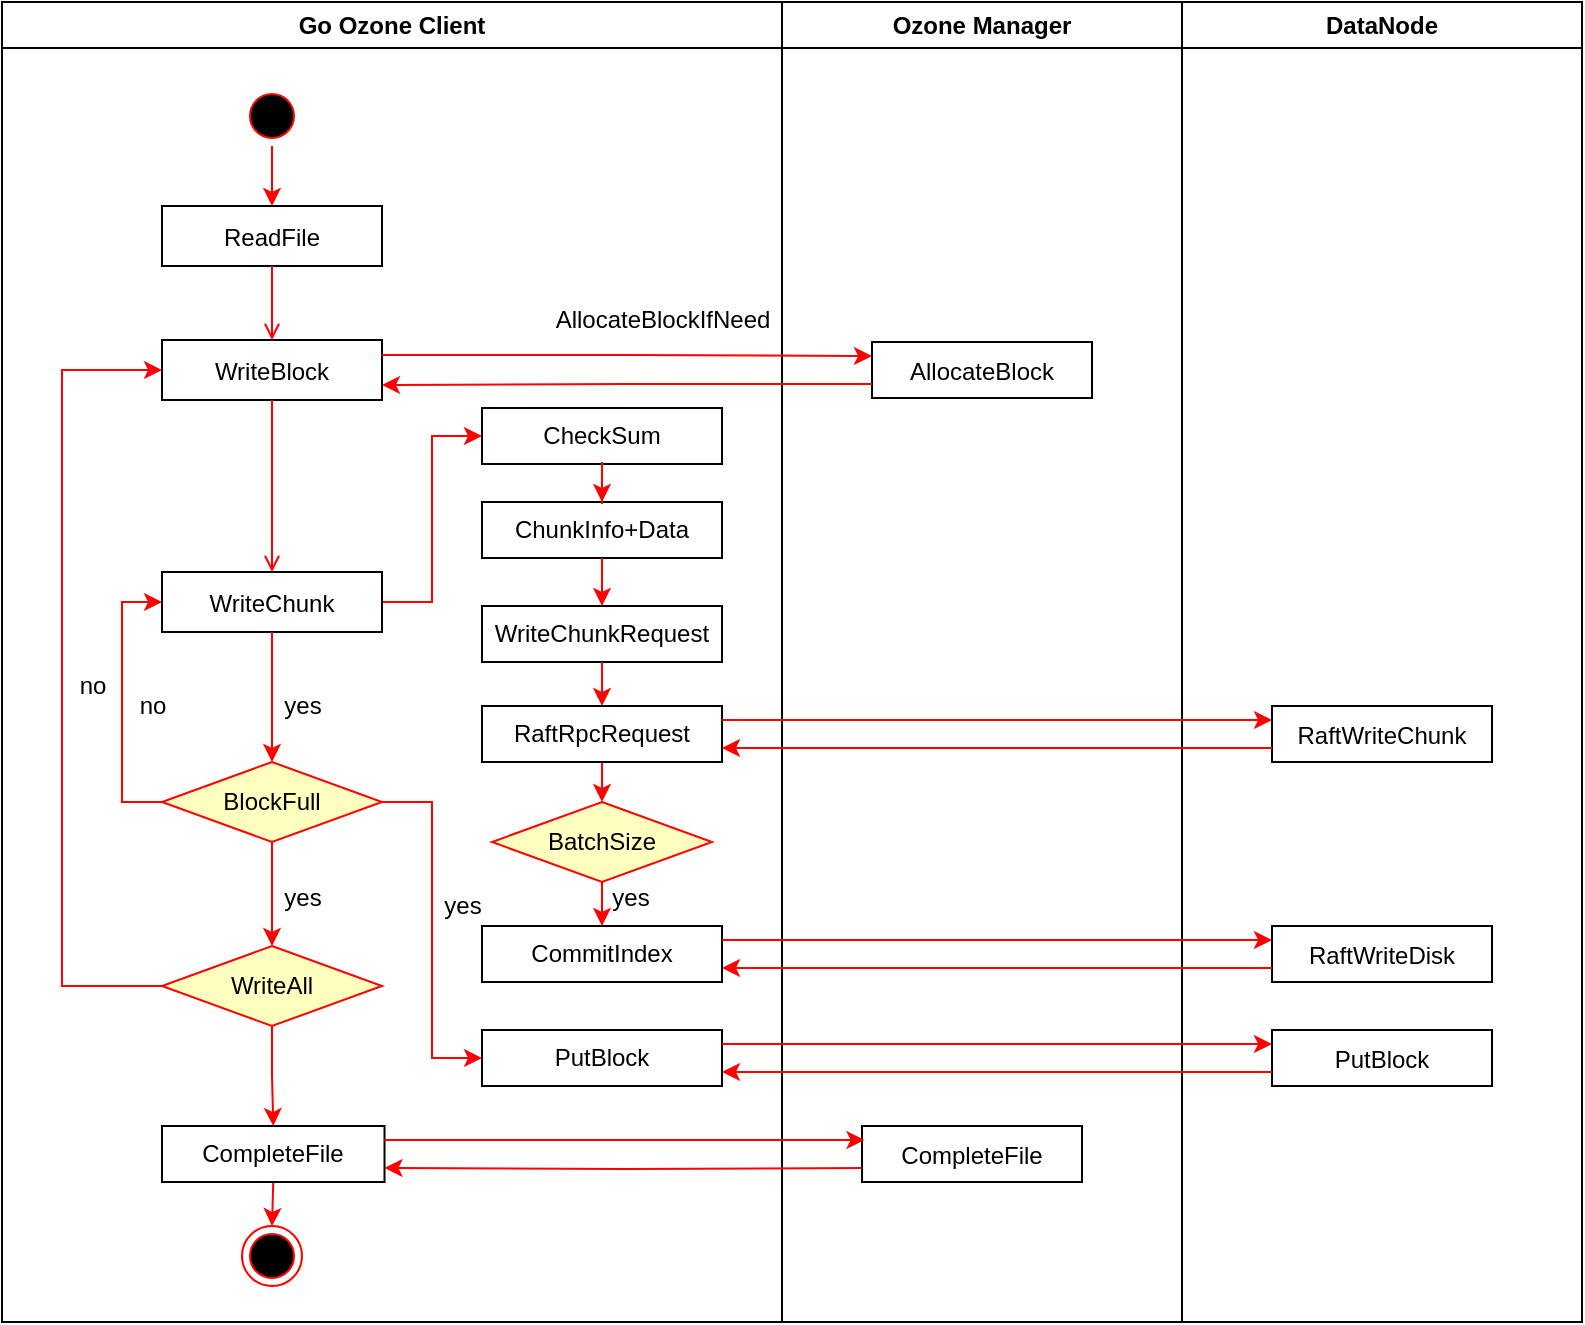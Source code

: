 <mxfile version="14.4.7" type="github">
  <diagram name="Page-1" id="e7e014a7-5840-1c2e-5031-d8a46d1fe8dd">
    <mxGraphModel dx="946" dy="572" grid="1" gridSize="10" guides="1" tooltips="1" connect="1" arrows="1" fold="1" page="1" pageScale="1" pageWidth="1169" pageHeight="826" background="#ffffff" math="0" shadow="0">
      <root>
        <mxCell id="0" />
        <mxCell id="1" parent="0" />
        <mxCell id="3" value="Ozone Manager" style="swimlane;whiteSpace=wrap" parent="1" vertex="1">
          <mxGeometry x="510" y="128" width="200" height="660" as="geometry" />
        </mxCell>
        <mxCell id="15" value="AllocateBlock" style="" parent="3" vertex="1">
          <mxGeometry x="45" y="170" width="110" height="28" as="geometry" />
        </mxCell>
        <mxCell id="2" value="Go Ozone Client" style="swimlane;whiteSpace=wrap" parent="3" vertex="1">
          <mxGeometry x="-390" width="390" height="660" as="geometry" />
        </mxCell>
        <mxCell id="Hb1o-aAh4JWjioTGs-aV-61" style="edgeStyle=orthogonalEdgeStyle;rounded=0;orthogonalLoop=1;jettySize=auto;html=1;exitX=0.5;exitY=1;exitDx=0;exitDy=0;entryX=0.5;entryY=0;entryDx=0;entryDy=0;strokeColor=#FF0000;" edge="1" parent="2" source="5" target="7">
          <mxGeometry relative="1" as="geometry" />
        </mxCell>
        <mxCell id="5" value="" style="ellipse;shape=startState;fillColor=#000000;strokeColor=#ff0000;" parent="2" vertex="1">
          <mxGeometry x="120" y="42" width="30" height="30" as="geometry" />
        </mxCell>
        <mxCell id="7" value="ReadFile" style="" parent="2" vertex="1">
          <mxGeometry x="80" y="102" width="110" height="30" as="geometry" />
        </mxCell>
        <mxCell id="8" value="WriteBlock" style="" parent="2" vertex="1">
          <mxGeometry x="80" y="169" width="110" height="30" as="geometry" />
        </mxCell>
        <mxCell id="9" value="" style="endArrow=open;strokeColor=#FF0000;endFill=1;rounded=0" parent="2" source="7" target="8" edge="1">
          <mxGeometry relative="1" as="geometry" />
        </mxCell>
        <mxCell id="Hb1o-aAh4JWjioTGs-aV-103" style="edgeStyle=orthogonalEdgeStyle;rounded=0;orthogonalLoop=1;jettySize=auto;html=1;exitX=1;exitY=0.5;exitDx=0;exitDy=0;entryX=0;entryY=0.5;entryDx=0;entryDy=0;strokeColor=#FF0000;" edge="1" parent="2" source="10" target="Hb1o-aAh4JWjioTGs-aV-71">
          <mxGeometry relative="1" as="geometry" />
        </mxCell>
        <mxCell id="10" value="WriteChunk" style="" parent="2" vertex="1">
          <mxGeometry x="80" y="285" width="110" height="30" as="geometry" />
        </mxCell>
        <mxCell id="11" value="" style="endArrow=open;strokeColor=#FF0000;endFill=1;rounded=0" parent="2" source="8" target="10" edge="1">
          <mxGeometry relative="1" as="geometry" />
        </mxCell>
        <mxCell id="Hb1o-aAh4JWjioTGs-aV-48" style="edgeStyle=orthogonalEdgeStyle;rounded=0;orthogonalLoop=1;jettySize=auto;html=1;exitX=0;exitY=0.5;exitDx=0;exitDy=0;entryX=0;entryY=0.5;entryDx=0;entryDy=0;strokeColor=#FF0000;" edge="1" parent="2" source="Hb1o-aAh4JWjioTGs-aV-41" target="10">
          <mxGeometry relative="1" as="geometry" />
        </mxCell>
        <mxCell id="Hb1o-aAh4JWjioTGs-aV-52" style="edgeStyle=orthogonalEdgeStyle;rounded=0;orthogonalLoop=1;jettySize=auto;html=1;exitX=0.5;exitY=1;exitDx=0;exitDy=0;entryX=0.5;entryY=0;entryDx=0;entryDy=0;strokeColor=#FF0000;" edge="1" parent="2" source="Hb1o-aAh4JWjioTGs-aV-41" target="Hb1o-aAh4JWjioTGs-aV-50">
          <mxGeometry relative="1" as="geometry" />
        </mxCell>
        <mxCell id="Hb1o-aAh4JWjioTGs-aV-41" value="BlockFull" style="rhombus;whiteSpace=wrap;html=1;strokeColor=#FF0000;fillColor=#FFFFC0;" vertex="1" parent="2">
          <mxGeometry x="80" y="380" width="110" height="40" as="geometry" />
        </mxCell>
        <mxCell id="Hb1o-aAh4JWjioTGs-aV-42" value="" style="edgeStyle=orthogonalEdgeStyle;rounded=0;orthogonalLoop=1;jettySize=auto;html=1;strokeColor=#FF0000;" edge="1" parent="2" source="10" target="Hb1o-aAh4JWjioTGs-aV-41">
          <mxGeometry relative="1" as="geometry" />
        </mxCell>
        <mxCell id="Hb1o-aAh4JWjioTGs-aV-45" value="AllocateBlockIfNeed" style="text;html=1;align=center;verticalAlign=middle;resizable=0;points=[];autosize=1;" vertex="1" parent="2">
          <mxGeometry x="270" y="149" width="120" height="20" as="geometry" />
        </mxCell>
        <mxCell id="Hb1o-aAh4JWjioTGs-aV-54" style="edgeStyle=orthogonalEdgeStyle;rounded=0;orthogonalLoop=1;jettySize=auto;html=1;exitX=0;exitY=0.5;exitDx=0;exitDy=0;strokeColor=#FF0000;" edge="1" parent="2" source="Hb1o-aAh4JWjioTGs-aV-50">
          <mxGeometry relative="1" as="geometry">
            <mxPoint x="80" y="184" as="targetPoint" />
            <Array as="points">
              <mxPoint x="30" y="492" />
              <mxPoint x="30" y="184" />
              <mxPoint x="80" y="184" />
            </Array>
          </mxGeometry>
        </mxCell>
        <mxCell id="Hb1o-aAh4JWjioTGs-aV-50" value="WriteAll" style="rhombus;whiteSpace=wrap;html=1;strokeColor=#FF0000;fillColor=#FFFFC0;" vertex="1" parent="2">
          <mxGeometry x="80" y="472" width="110" height="40" as="geometry" />
        </mxCell>
        <mxCell id="Hb1o-aAh4JWjioTGs-aV-53" value="yes" style="text;html=1;align=center;verticalAlign=middle;resizable=0;points=[];autosize=1;" vertex="1" parent="2">
          <mxGeometry x="135" y="342" width="30" height="20" as="geometry" />
        </mxCell>
        <mxCell id="Hb1o-aAh4JWjioTGs-aV-49" value="no" style="text;html=1;align=center;verticalAlign=middle;resizable=0;points=[];autosize=1;" vertex="1" parent="2">
          <mxGeometry x="60" y="342" width="30" height="20" as="geometry" />
        </mxCell>
        <mxCell id="Hb1o-aAh4JWjioTGs-aV-67" style="edgeStyle=orthogonalEdgeStyle;rounded=0;orthogonalLoop=1;jettySize=auto;html=1;exitX=0.5;exitY=1;exitDx=0;exitDy=0;entryX=0.5;entryY=0;entryDx=0;entryDy=0;strokeColor=#FF0000;" edge="1" parent="2" source="Hb1o-aAh4JWjioTGs-aV-63" target="Hb1o-aAh4JWjioTGs-aV-66">
          <mxGeometry relative="1" as="geometry" />
        </mxCell>
        <mxCell id="Hb1o-aAh4JWjioTGs-aV-63" value="CompleteFile" style="whiteSpace=wrap;html=1;fillColor=#FFFFFF;" vertex="1" parent="2">
          <mxGeometry x="80" y="562" width="111.25" height="28" as="geometry" />
        </mxCell>
        <mxCell id="Hb1o-aAh4JWjioTGs-aV-64" value="" style="edgeStyle=orthogonalEdgeStyle;rounded=0;orthogonalLoop=1;jettySize=auto;html=1;strokeColor=#FF0000;" edge="1" parent="2" source="Hb1o-aAh4JWjioTGs-aV-50" target="Hb1o-aAh4JWjioTGs-aV-63">
          <mxGeometry relative="1" as="geometry" />
        </mxCell>
        <mxCell id="Hb1o-aAh4JWjioTGs-aV-55" value="no" style="text;html=1;align=center;verticalAlign=middle;resizable=0;points=[];autosize=1;" vertex="1" parent="2">
          <mxGeometry x="30" y="332" width="30" height="20" as="geometry" />
        </mxCell>
        <mxCell id="Hb1o-aAh4JWjioTGs-aV-65" value="yes" style="text;html=1;align=center;verticalAlign=middle;resizable=0;points=[];autosize=1;" vertex="1" parent="2">
          <mxGeometry x="135" y="438" width="30" height="20" as="geometry" />
        </mxCell>
        <mxCell id="Hb1o-aAh4JWjioTGs-aV-66" value="" style="ellipse;html=1;shape=endState;fillColor=#000000;strokeColor=#ff0000;" vertex="1" parent="2">
          <mxGeometry x="120" y="612" width="30" height="30" as="geometry" />
        </mxCell>
        <mxCell id="Hb1o-aAh4JWjioTGs-aV-71" value="CheckSum" style="rounded=0;whiteSpace=wrap;html=1;strokeColor=#000000;fillColor=#FFFFFF;" vertex="1" parent="2">
          <mxGeometry x="240" y="203" width="120" height="28" as="geometry" />
        </mxCell>
        <mxCell id="Hb1o-aAh4JWjioTGs-aV-72" value="ChunkInfo+Data" style="rounded=0;whiteSpace=wrap;html=1;strokeColor=#000000;fillColor=#FFFFFF;" vertex="1" parent="2">
          <mxGeometry x="240" y="250" width="120" height="28" as="geometry" />
        </mxCell>
        <mxCell id="Hb1o-aAh4JWjioTGs-aV-73" value="" style="edgeStyle=orthogonalEdgeStyle;rounded=0;orthogonalLoop=1;jettySize=auto;html=1;strokeColor=#FF0000;" edge="1" parent="2" source="Hb1o-aAh4JWjioTGs-aV-71" target="Hb1o-aAh4JWjioTGs-aV-72">
          <mxGeometry relative="1" as="geometry" />
        </mxCell>
        <mxCell id="Hb1o-aAh4JWjioTGs-aV-74" value="WriteChunkRequest" style="rounded=0;whiteSpace=wrap;html=1;strokeColor=#000000;fillColor=#FFFFFF;" vertex="1" parent="2">
          <mxGeometry x="240" y="302" width="120" height="28" as="geometry" />
        </mxCell>
        <mxCell id="Hb1o-aAh4JWjioTGs-aV-75" value="" style="edgeStyle=orthogonalEdgeStyle;rounded=0;orthogonalLoop=1;jettySize=auto;html=1;strokeColor=#FF0000;" edge="1" parent="2" source="Hb1o-aAh4JWjioTGs-aV-72" target="Hb1o-aAh4JWjioTGs-aV-74">
          <mxGeometry relative="1" as="geometry" />
        </mxCell>
        <mxCell id="Hb1o-aAh4JWjioTGs-aV-77" value="PutBlock" style="rounded=0;whiteSpace=wrap;html=1;strokeColor=#000000;fillColor=#FFFFFF;" vertex="1" parent="2">
          <mxGeometry x="240" y="514" width="120" height="28" as="geometry" />
        </mxCell>
        <mxCell id="Hb1o-aAh4JWjioTGs-aV-76" style="edgeStyle=orthogonalEdgeStyle;rounded=0;orthogonalLoop=1;jettySize=auto;html=1;exitX=1;exitY=0.5;exitDx=0;exitDy=0;strokeColor=#FF0000;entryX=0;entryY=0.5;entryDx=0;entryDy=0;" edge="1" parent="2" source="Hb1o-aAh4JWjioTGs-aV-41" target="Hb1o-aAh4JWjioTGs-aV-77">
          <mxGeometry relative="1" as="geometry">
            <mxPoint x="220" y="412" as="targetPoint" />
          </mxGeometry>
        </mxCell>
        <mxCell id="Hb1o-aAh4JWjioTGs-aV-78" value="yes" style="text;html=1;align=center;verticalAlign=middle;resizable=0;points=[];autosize=1;" vertex="1" parent="2">
          <mxGeometry x="215" y="442" width="30" height="20" as="geometry" />
        </mxCell>
        <mxCell id="Hb1o-aAh4JWjioTGs-aV-97" style="edgeStyle=orthogonalEdgeStyle;rounded=0;orthogonalLoop=1;jettySize=auto;html=1;exitX=0.5;exitY=1;exitDx=0;exitDy=0;entryX=0.5;entryY=0;entryDx=0;entryDy=0;strokeColor=#FF0000;" edge="1" parent="2" source="Hb1o-aAh4JWjioTGs-aV-79" target="Hb1o-aAh4JWjioTGs-aV-94">
          <mxGeometry relative="1" as="geometry" />
        </mxCell>
        <mxCell id="Hb1o-aAh4JWjioTGs-aV-79" value="RaftRpcRequest" style="rounded=0;whiteSpace=wrap;html=1;strokeColor=#000000;fillColor=#FFFFFF;" vertex="1" parent="2">
          <mxGeometry x="240" y="352" width="120" height="28" as="geometry" />
        </mxCell>
        <mxCell id="Hb1o-aAh4JWjioTGs-aV-80" value="" style="edgeStyle=orthogonalEdgeStyle;rounded=0;orthogonalLoop=1;jettySize=auto;html=1;strokeColor=#FF0000;" edge="1" parent="2" source="Hb1o-aAh4JWjioTGs-aV-74" target="Hb1o-aAh4JWjioTGs-aV-79">
          <mxGeometry relative="1" as="geometry" />
        </mxCell>
        <mxCell id="Hb1o-aAh4JWjioTGs-aV-94" value="BatchSize" style="rhombus;whiteSpace=wrap;html=1;strokeColor=#FF0000;fillColor=#FFFFC0;" vertex="1" parent="2">
          <mxGeometry x="245" y="400" width="110" height="40" as="geometry" />
        </mxCell>
        <mxCell id="Hb1o-aAh4JWjioTGs-aV-96" value="CommitIndex" style="rounded=0;whiteSpace=wrap;html=1;strokeColor=#000000;fillColor=#FFFFFF;" vertex="1" parent="2">
          <mxGeometry x="240" y="462" width="120" height="28" as="geometry" />
        </mxCell>
        <mxCell id="Hb1o-aAh4JWjioTGs-aV-98" value="yes" style="text;html=1;align=center;verticalAlign=middle;resizable=0;points=[];autosize=1;" vertex="1" parent="2">
          <mxGeometry x="299" y="438" width="30" height="20" as="geometry" />
        </mxCell>
        <mxCell id="Hb1o-aAh4JWjioTGs-aV-44" style="edgeStyle=orthogonalEdgeStyle;rounded=0;orthogonalLoop=1;jettySize=auto;html=1;exitX=1;exitY=0.25;exitDx=0;exitDy=0;entryX=0;entryY=0.25;entryDx=0;entryDy=0;strokeColor=#FF0000;" edge="1" parent="3" source="8" target="15">
          <mxGeometry relative="1" as="geometry">
            <mxPoint x="35.5" y="185" as="targetPoint" />
          </mxGeometry>
        </mxCell>
        <mxCell id="Hb1o-aAh4JWjioTGs-aV-46" style="edgeStyle=orthogonalEdgeStyle;rounded=0;orthogonalLoop=1;jettySize=auto;html=1;exitX=0;exitY=0.75;exitDx=0;exitDy=0;entryX=1;entryY=0.75;entryDx=0;entryDy=0;strokeColor=#FF0000;" edge="1" parent="3" source="15" target="8">
          <mxGeometry relative="1" as="geometry">
            <mxPoint x="-104.5" y="212" as="targetPoint" />
          </mxGeometry>
        </mxCell>
        <mxCell id="Hb1o-aAh4JWjioTGs-aV-84" style="edgeStyle=orthogonalEdgeStyle;rounded=0;orthogonalLoop=1;jettySize=auto;html=1;exitX=0;exitY=0.75;exitDx=0;exitDy=0;entryX=1;entryY=0.75;entryDx=0;entryDy=0;strokeColor=#FF0000;" edge="1" parent="3" target="Hb1o-aAh4JWjioTGs-aV-63">
          <mxGeometry relative="1" as="geometry">
            <mxPoint x="41.25" y="583" as="sourcePoint" />
          </mxGeometry>
        </mxCell>
        <mxCell id="Hb1o-aAh4JWjioTGs-aV-82" value="CompleteFile" style="" vertex="1" parent="3">
          <mxGeometry x="40" y="562" width="110" height="28" as="geometry" />
        </mxCell>
        <mxCell id="Hb1o-aAh4JWjioTGs-aV-83" style="edgeStyle=orthogonalEdgeStyle;rounded=0;orthogonalLoop=1;jettySize=auto;html=1;exitX=1;exitY=0.25;exitDx=0;exitDy=0;entryX=0;entryY=0.25;entryDx=0;entryDy=0;strokeColor=#FF0000;" edge="1" parent="3" source="Hb1o-aAh4JWjioTGs-aV-63">
          <mxGeometry relative="1" as="geometry">
            <mxPoint x="41.25" y="569" as="targetPoint" />
          </mxGeometry>
        </mxCell>
        <mxCell id="4" value="DataNode" style="swimlane;whiteSpace=wrap" parent="1" vertex="1">
          <mxGeometry x="710" y="128" width="200" height="660" as="geometry" />
        </mxCell>
        <mxCell id="Hb1o-aAh4JWjioTGs-aV-62" value="RaftWriteChunk" style="" vertex="1" parent="4">
          <mxGeometry x="45" y="352" width="110" height="28" as="geometry" />
        </mxCell>
        <mxCell id="Hb1o-aAh4JWjioTGs-aV-87" value="PutBlock" style="" vertex="1" parent="4">
          <mxGeometry x="45" y="514" width="110" height="28" as="geometry" />
        </mxCell>
        <mxCell id="Hb1o-aAh4JWjioTGs-aV-99" value="RaftWriteDisk" style="" vertex="1" parent="4">
          <mxGeometry x="45" y="462" width="110" height="28" as="geometry" />
        </mxCell>
        <mxCell id="Hb1o-aAh4JWjioTGs-aV-85" style="edgeStyle=orthogonalEdgeStyle;rounded=0;orthogonalLoop=1;jettySize=auto;html=1;exitX=1;exitY=0.25;exitDx=0;exitDy=0;entryX=0;entryY=0.25;entryDx=0;entryDy=0;strokeColor=#FF0000;" edge="1" parent="1" source="Hb1o-aAh4JWjioTGs-aV-79" target="Hb1o-aAh4JWjioTGs-aV-62">
          <mxGeometry relative="1" as="geometry" />
        </mxCell>
        <mxCell id="Hb1o-aAh4JWjioTGs-aV-86" style="edgeStyle=orthogonalEdgeStyle;rounded=0;orthogonalLoop=1;jettySize=auto;html=1;exitX=0;exitY=0.75;exitDx=0;exitDy=0;entryX=1;entryY=0.75;entryDx=0;entryDy=0;strokeColor=#FF0000;" edge="1" parent="1" source="Hb1o-aAh4JWjioTGs-aV-62" target="Hb1o-aAh4JWjioTGs-aV-79">
          <mxGeometry relative="1" as="geometry" />
        </mxCell>
        <mxCell id="Hb1o-aAh4JWjioTGs-aV-88" style="edgeStyle=orthogonalEdgeStyle;rounded=0;orthogonalLoop=1;jettySize=auto;html=1;exitX=1;exitY=0.25;exitDx=0;exitDy=0;entryX=0;entryY=0.25;entryDx=0;entryDy=0;strokeColor=#FF0000;" edge="1" parent="1" source="Hb1o-aAh4JWjioTGs-aV-77" target="Hb1o-aAh4JWjioTGs-aV-87">
          <mxGeometry relative="1" as="geometry" />
        </mxCell>
        <mxCell id="Hb1o-aAh4JWjioTGs-aV-89" style="edgeStyle=orthogonalEdgeStyle;rounded=0;orthogonalLoop=1;jettySize=auto;html=1;exitX=0;exitY=0.75;exitDx=0;exitDy=0;entryX=1;entryY=0.75;entryDx=0;entryDy=0;strokeColor=#FF0000;" edge="1" parent="1" source="Hb1o-aAh4JWjioTGs-aV-87" target="Hb1o-aAh4JWjioTGs-aV-77">
          <mxGeometry relative="1" as="geometry" />
        </mxCell>
        <mxCell id="Hb1o-aAh4JWjioTGs-aV-95" style="edgeStyle=orthogonalEdgeStyle;rounded=0;orthogonalLoop=1;jettySize=auto;html=1;exitX=0.5;exitY=1;exitDx=0;exitDy=0;strokeColor=#FF0000;" edge="1" parent="1" source="Hb1o-aAh4JWjioTGs-aV-94">
          <mxGeometry relative="1" as="geometry">
            <mxPoint x="420" y="590" as="targetPoint" />
          </mxGeometry>
        </mxCell>
        <mxCell id="Hb1o-aAh4JWjioTGs-aV-100" style="edgeStyle=orthogonalEdgeStyle;rounded=0;orthogonalLoop=1;jettySize=auto;html=1;exitX=1;exitY=0.25;exitDx=0;exitDy=0;entryX=0;entryY=0.25;entryDx=0;entryDy=0;strokeColor=#FF0000;" edge="1" parent="1" source="Hb1o-aAh4JWjioTGs-aV-96" target="Hb1o-aAh4JWjioTGs-aV-99">
          <mxGeometry relative="1" as="geometry" />
        </mxCell>
        <mxCell id="Hb1o-aAh4JWjioTGs-aV-101" style="edgeStyle=orthogonalEdgeStyle;rounded=0;orthogonalLoop=1;jettySize=auto;html=1;exitX=0;exitY=0.75;exitDx=0;exitDy=0;entryX=1;entryY=0.75;entryDx=0;entryDy=0;strokeColor=#FF0000;" edge="1" parent="1" source="Hb1o-aAh4JWjioTGs-aV-99" target="Hb1o-aAh4JWjioTGs-aV-96">
          <mxGeometry relative="1" as="geometry" />
        </mxCell>
      </root>
    </mxGraphModel>
  </diagram>
</mxfile>
